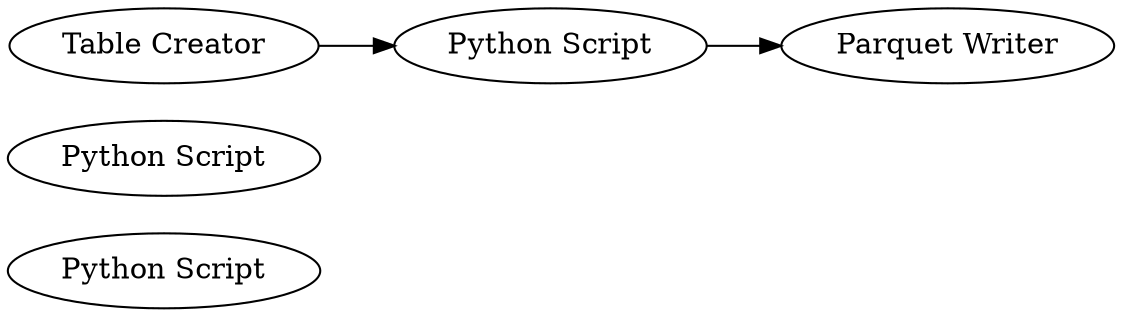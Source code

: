 digraph {
	1 [label="Python Script"]
	3 [label="Python Script"]
	4 [label="Table Creator"]
	5 [label="Python Script"]
	6 [label="Parquet Writer"]
	4 -> 5
	5 -> 6
	rankdir=LR
}

